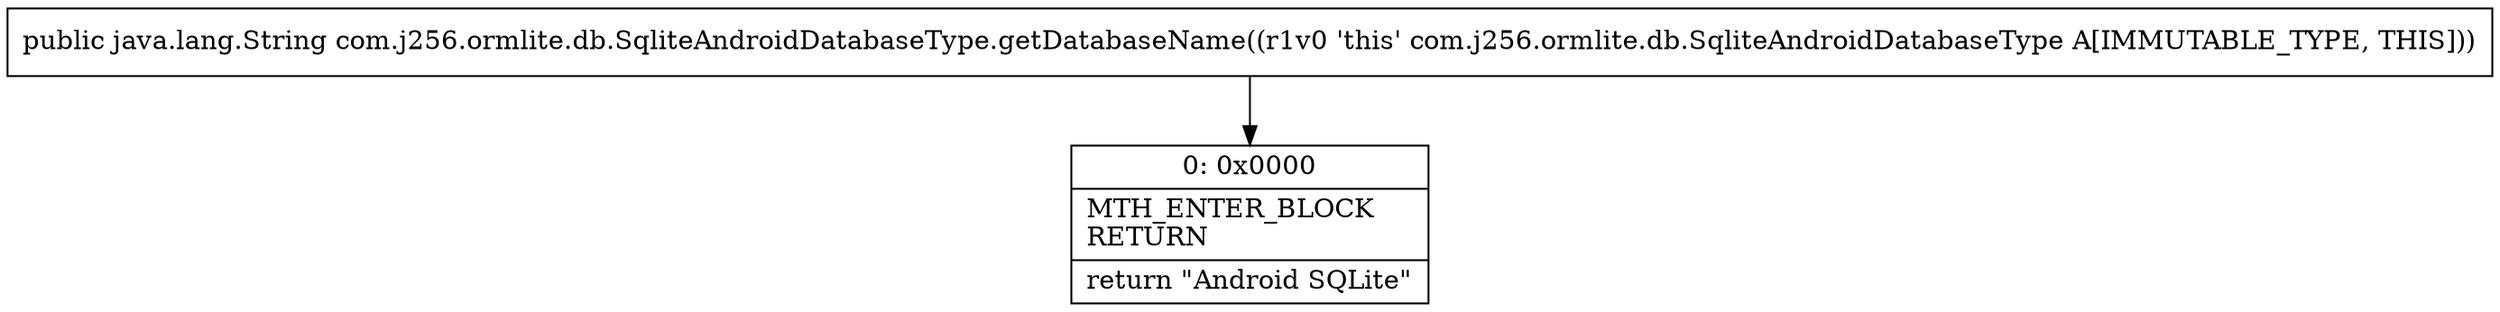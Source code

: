 digraph "CFG forcom.j256.ormlite.db.SqliteAndroidDatabaseType.getDatabaseName()Ljava\/lang\/String;" {
Node_0 [shape=record,label="{0\:\ 0x0000|MTH_ENTER_BLOCK\lRETURN\l|return \"Android SQLite\"\l}"];
MethodNode[shape=record,label="{public java.lang.String com.j256.ormlite.db.SqliteAndroidDatabaseType.getDatabaseName((r1v0 'this' com.j256.ormlite.db.SqliteAndroidDatabaseType A[IMMUTABLE_TYPE, THIS])) }"];
MethodNode -> Node_0;
}

